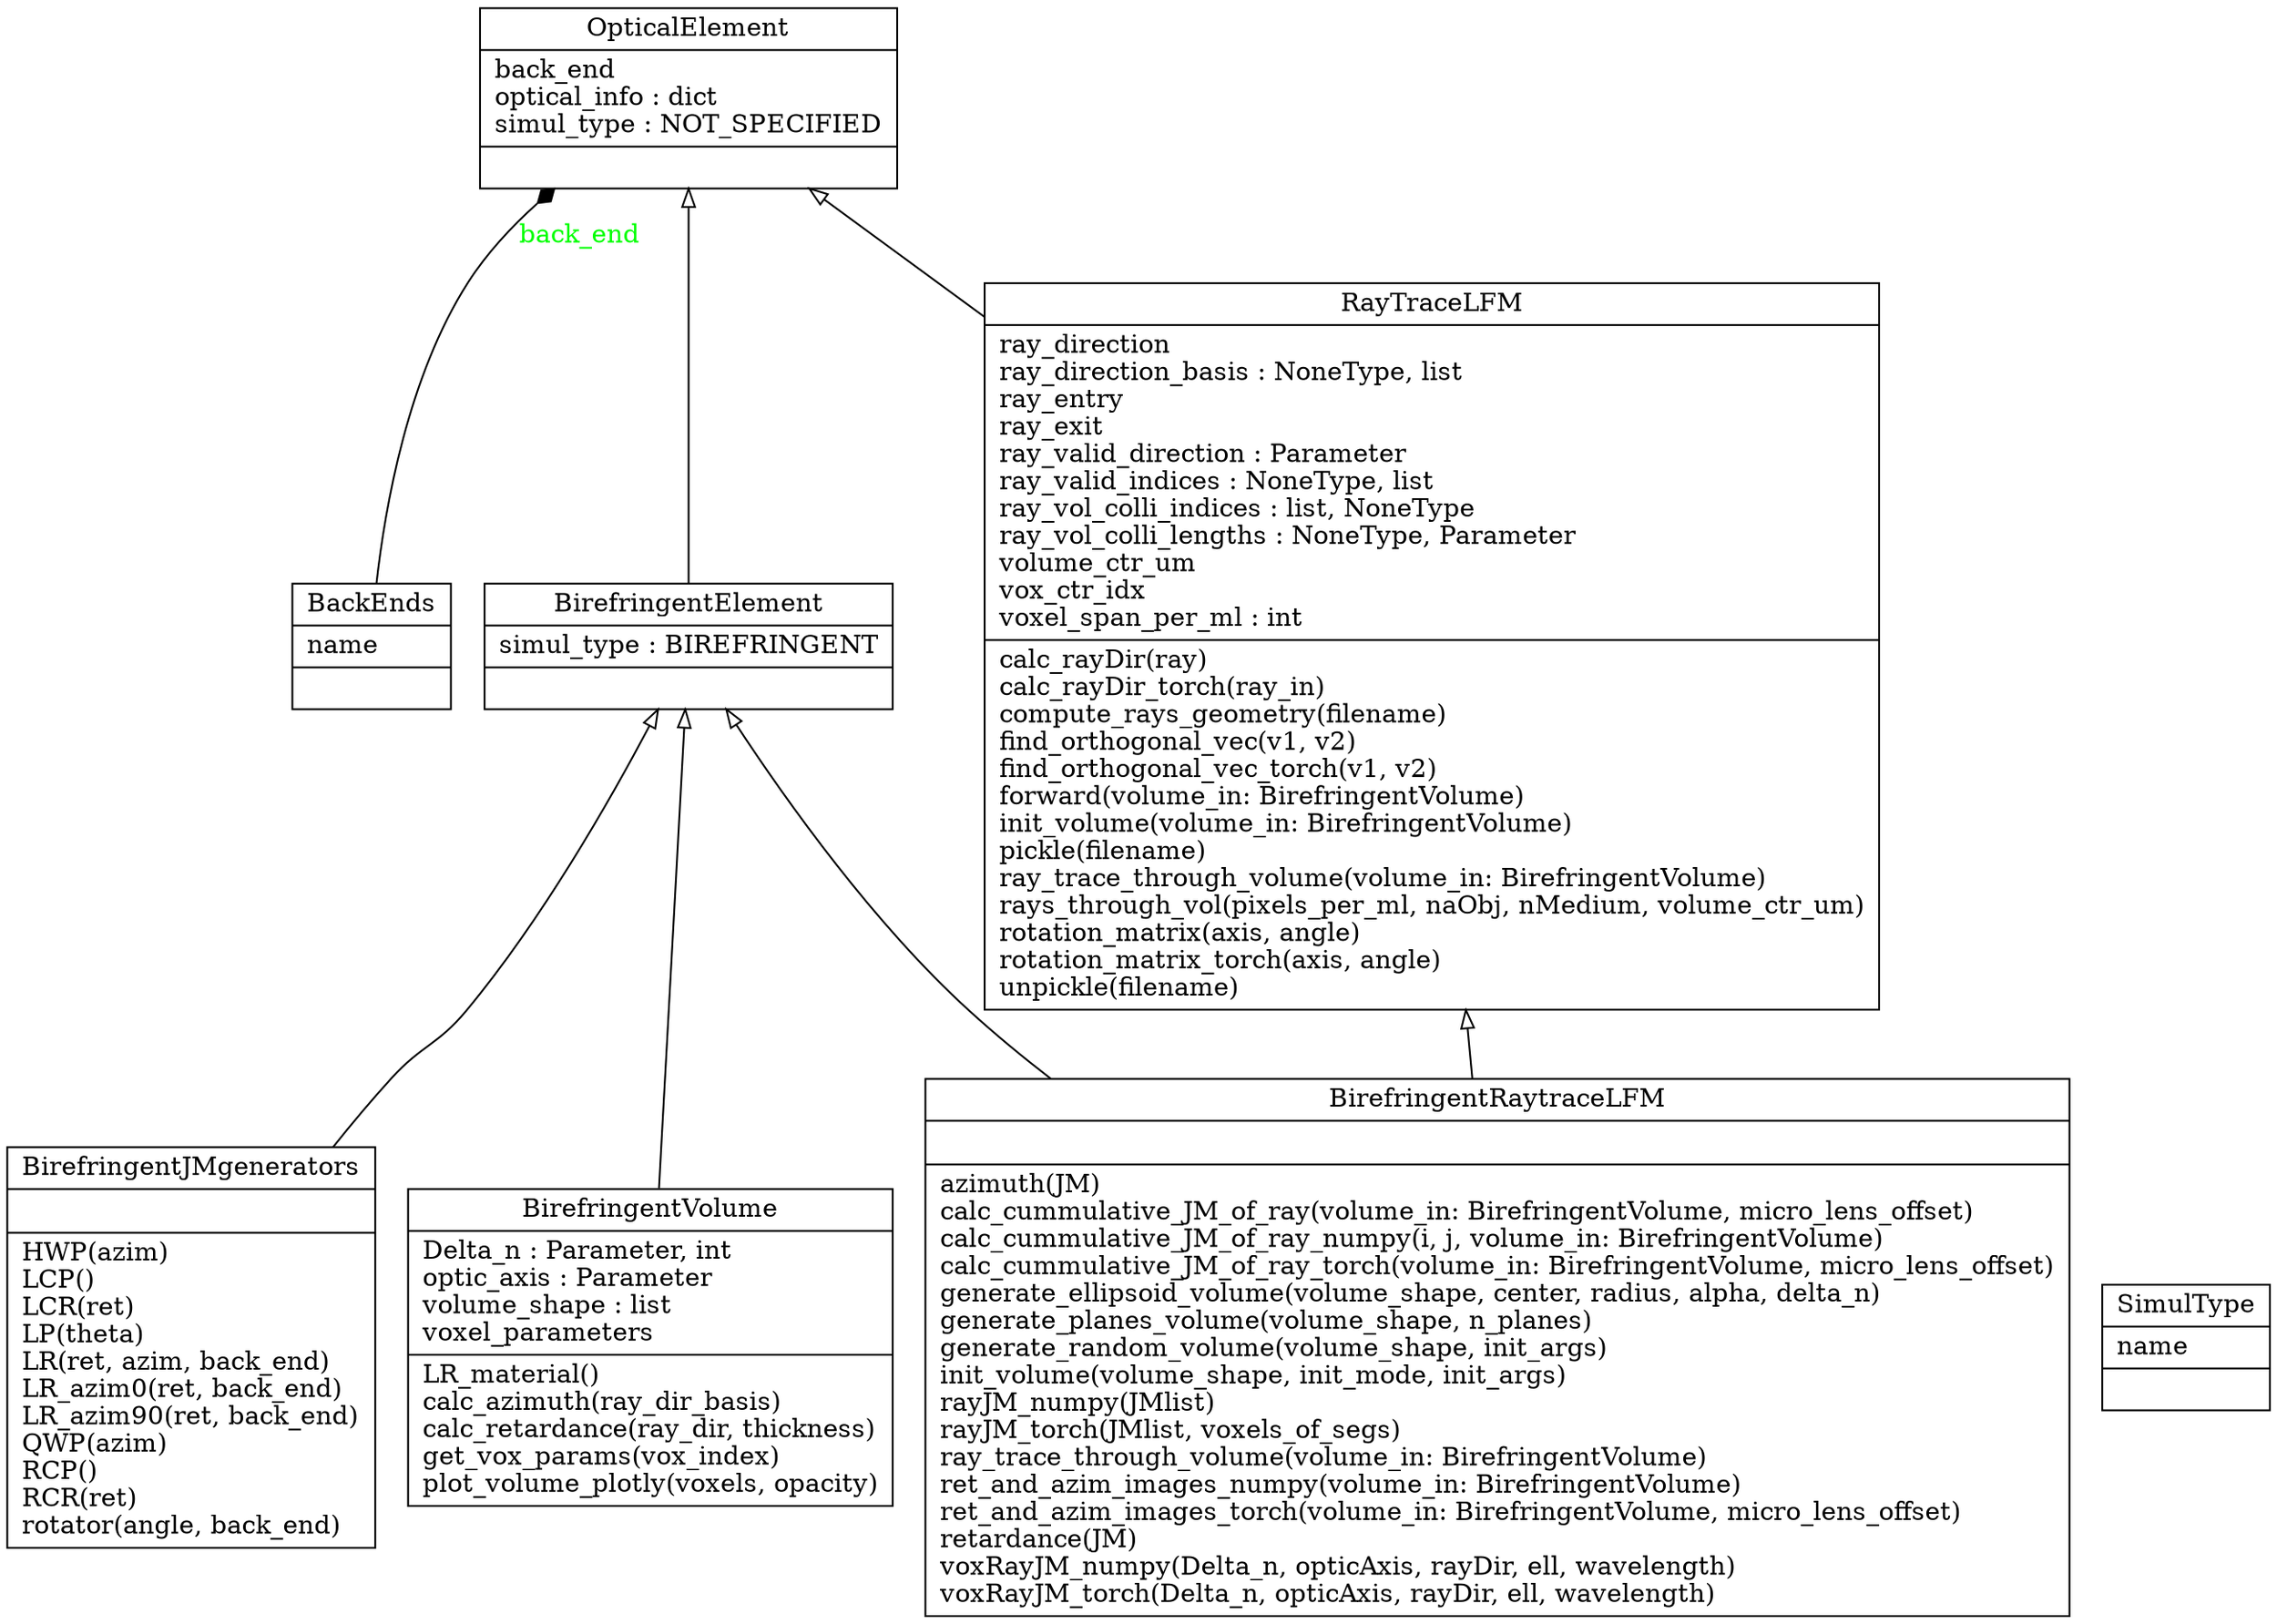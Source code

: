 digraph "classes" {
rankdir=BT
charset="utf-8"
"VolumeRaytraceLFM.abstract_classes.BackEnds" [color="black", fontcolor="black", label="{BackEnds|name\l|}", shape="record", style="solid"];
"VolumeRaytraceLFM.abstract_classes.BirefringentElement" [color="black", fontcolor="black", label="{BirefringentElement|simul_type : BIREFRINGENT\l|}", shape="record", style="solid"];
"VolumeRaytraceLFM.abstract_classes.BirefringentJMgenerators" [color="black", fontcolor="black", label="{BirefringentJMgenerators|\l|HWP(azim)\lLCP()\lLCR(ret)\lLP(theta)\lLR(ret, azim, back_end)\lLR_azim0(ret, back_end)\lLR_azim90(ret, back_end)\lQWP(azim)\lRCP()\lRCR(ret)\lrotator(angle, back_end)\l}", shape="record", style="solid"];
"VolumeRaytraceLFM.birefringence_implementations.BirefringentRaytraceLFM" [color="black", fontcolor="black", label="{BirefringentRaytraceLFM|\l|azimuth(JM)\lcalc_cummulative_JM_of_ray(volume_in: BirefringentVolume, micro_lens_offset)\lcalc_cummulative_JM_of_ray_numpy(i, j, volume_in: BirefringentVolume)\lcalc_cummulative_JM_of_ray_torch(volume_in: BirefringentVolume, micro_lens_offset)\lgenerate_ellipsoid_volume(volume_shape, center, radius, alpha, delta_n)\lgenerate_planes_volume(volume_shape, n_planes)\lgenerate_random_volume(volume_shape, init_args)\linit_volume(volume_shape, init_mode, init_args)\lrayJM_numpy(JMlist)\lrayJM_torch(JMlist, voxels_of_segs)\lray_trace_through_volume(volume_in: BirefringentVolume)\lret_and_azim_images_numpy(volume_in: BirefringentVolume)\lret_and_azim_images_torch(volume_in: BirefringentVolume, micro_lens_offset)\lretardance(JM)\lvoxRayJM_numpy(Delta_n, opticAxis, rayDir, ell, wavelength)\lvoxRayJM_torch(Delta_n, opticAxis, rayDir, ell, wavelength)\l}", shape="record", style="solid"];
"VolumeRaytraceLFM.abstract_classes.BirefringentVolume" [color="black", fontcolor="black", label="{BirefringentVolume|Delta_n : Parameter, int\loptic_axis : Parameter\lvolume_shape : list\lvoxel_parameters\l|LR_material()\lcalc_azimuth(ray_dir_basis)\lcalc_retardance(ray_dir, thickness)\lget_vox_params(vox_index)\lplot_volume_plotly(voxels, opacity)\l}", shape="record", style="solid"];
"VolumeRaytraceLFM.abstract_classes.OpticalElement" [color="black", fontcolor="black", label="{OpticalElement|back_end\loptical_info : dict\lsimul_type : NOT_SPECIFIED\l|}", shape="record", style="solid"];
"VolumeRaytraceLFM.abstract_classes.RayTraceLFM" [color="black", fontcolor="black", label="{RayTraceLFM|ray_direction\lray_direction_basis : NoneType, list\lray_entry\lray_exit\lray_valid_direction : Parameter\lray_valid_indices : NoneType, list\lray_vol_colli_indices : list, NoneType\lray_vol_colli_lengths : NoneType, Parameter\lvolume_ctr_um\lvox_ctr_idx\lvoxel_span_per_ml : int\l|calc_rayDir(ray)\lcalc_rayDir_torch(ray_in)\lcompute_rays_geometry(filename)\lfind_orthogonal_vec(v1, v2)\lfind_orthogonal_vec_torch(v1, v2)\lforward(volume_in: BirefringentVolume)\linit_volume(volume_in: BirefringentVolume)\lpickle(filename)\lray_trace_through_volume(volume_in: BirefringentVolume)\lrays_through_vol(pixels_per_ml, naObj, nMedium, volume_ctr_um)\lrotation_matrix(axis, angle)\lrotation_matrix_torch(axis, angle)\lunpickle(filename)\l}", shape="record", style="solid"];
"VolumeRaytraceLFM.abstract_classes.SimulType" [color="black", fontcolor="black", label="{SimulType|name\l|}", shape="record", style="solid"];
"VolumeRaytraceLFM.abstract_classes.BirefringentElement" -> "VolumeRaytraceLFM.abstract_classes.OpticalElement" [arrowhead="empty", arrowtail="none"];
"VolumeRaytraceLFM.abstract_classes.BirefringentJMgenerators" -> "VolumeRaytraceLFM.abstract_classes.BirefringentElement" [arrowhead="empty", arrowtail="none"];
"VolumeRaytraceLFM.abstract_classes.BirefringentVolume" -> "VolumeRaytraceLFM.abstract_classes.BirefringentElement" [arrowhead="empty", arrowtail="none"];
"VolumeRaytraceLFM.abstract_classes.RayTraceLFM" -> "VolumeRaytraceLFM.abstract_classes.OpticalElement" [arrowhead="empty", arrowtail="none"];
"VolumeRaytraceLFM.birefringence_implementations.BirefringentRaytraceLFM" -> "VolumeRaytraceLFM.abstract_classes.BirefringentElement" [arrowhead="empty", arrowtail="none"];
"VolumeRaytraceLFM.birefringence_implementations.BirefringentRaytraceLFM" -> "VolumeRaytraceLFM.abstract_classes.RayTraceLFM" [arrowhead="empty", arrowtail="none"];
"VolumeRaytraceLFM.abstract_classes.BackEnds" -> "VolumeRaytraceLFM.abstract_classes.OpticalElement" [arrowhead="diamond", arrowtail="none", fontcolor="green", label="back_end", style="solid"];
}
